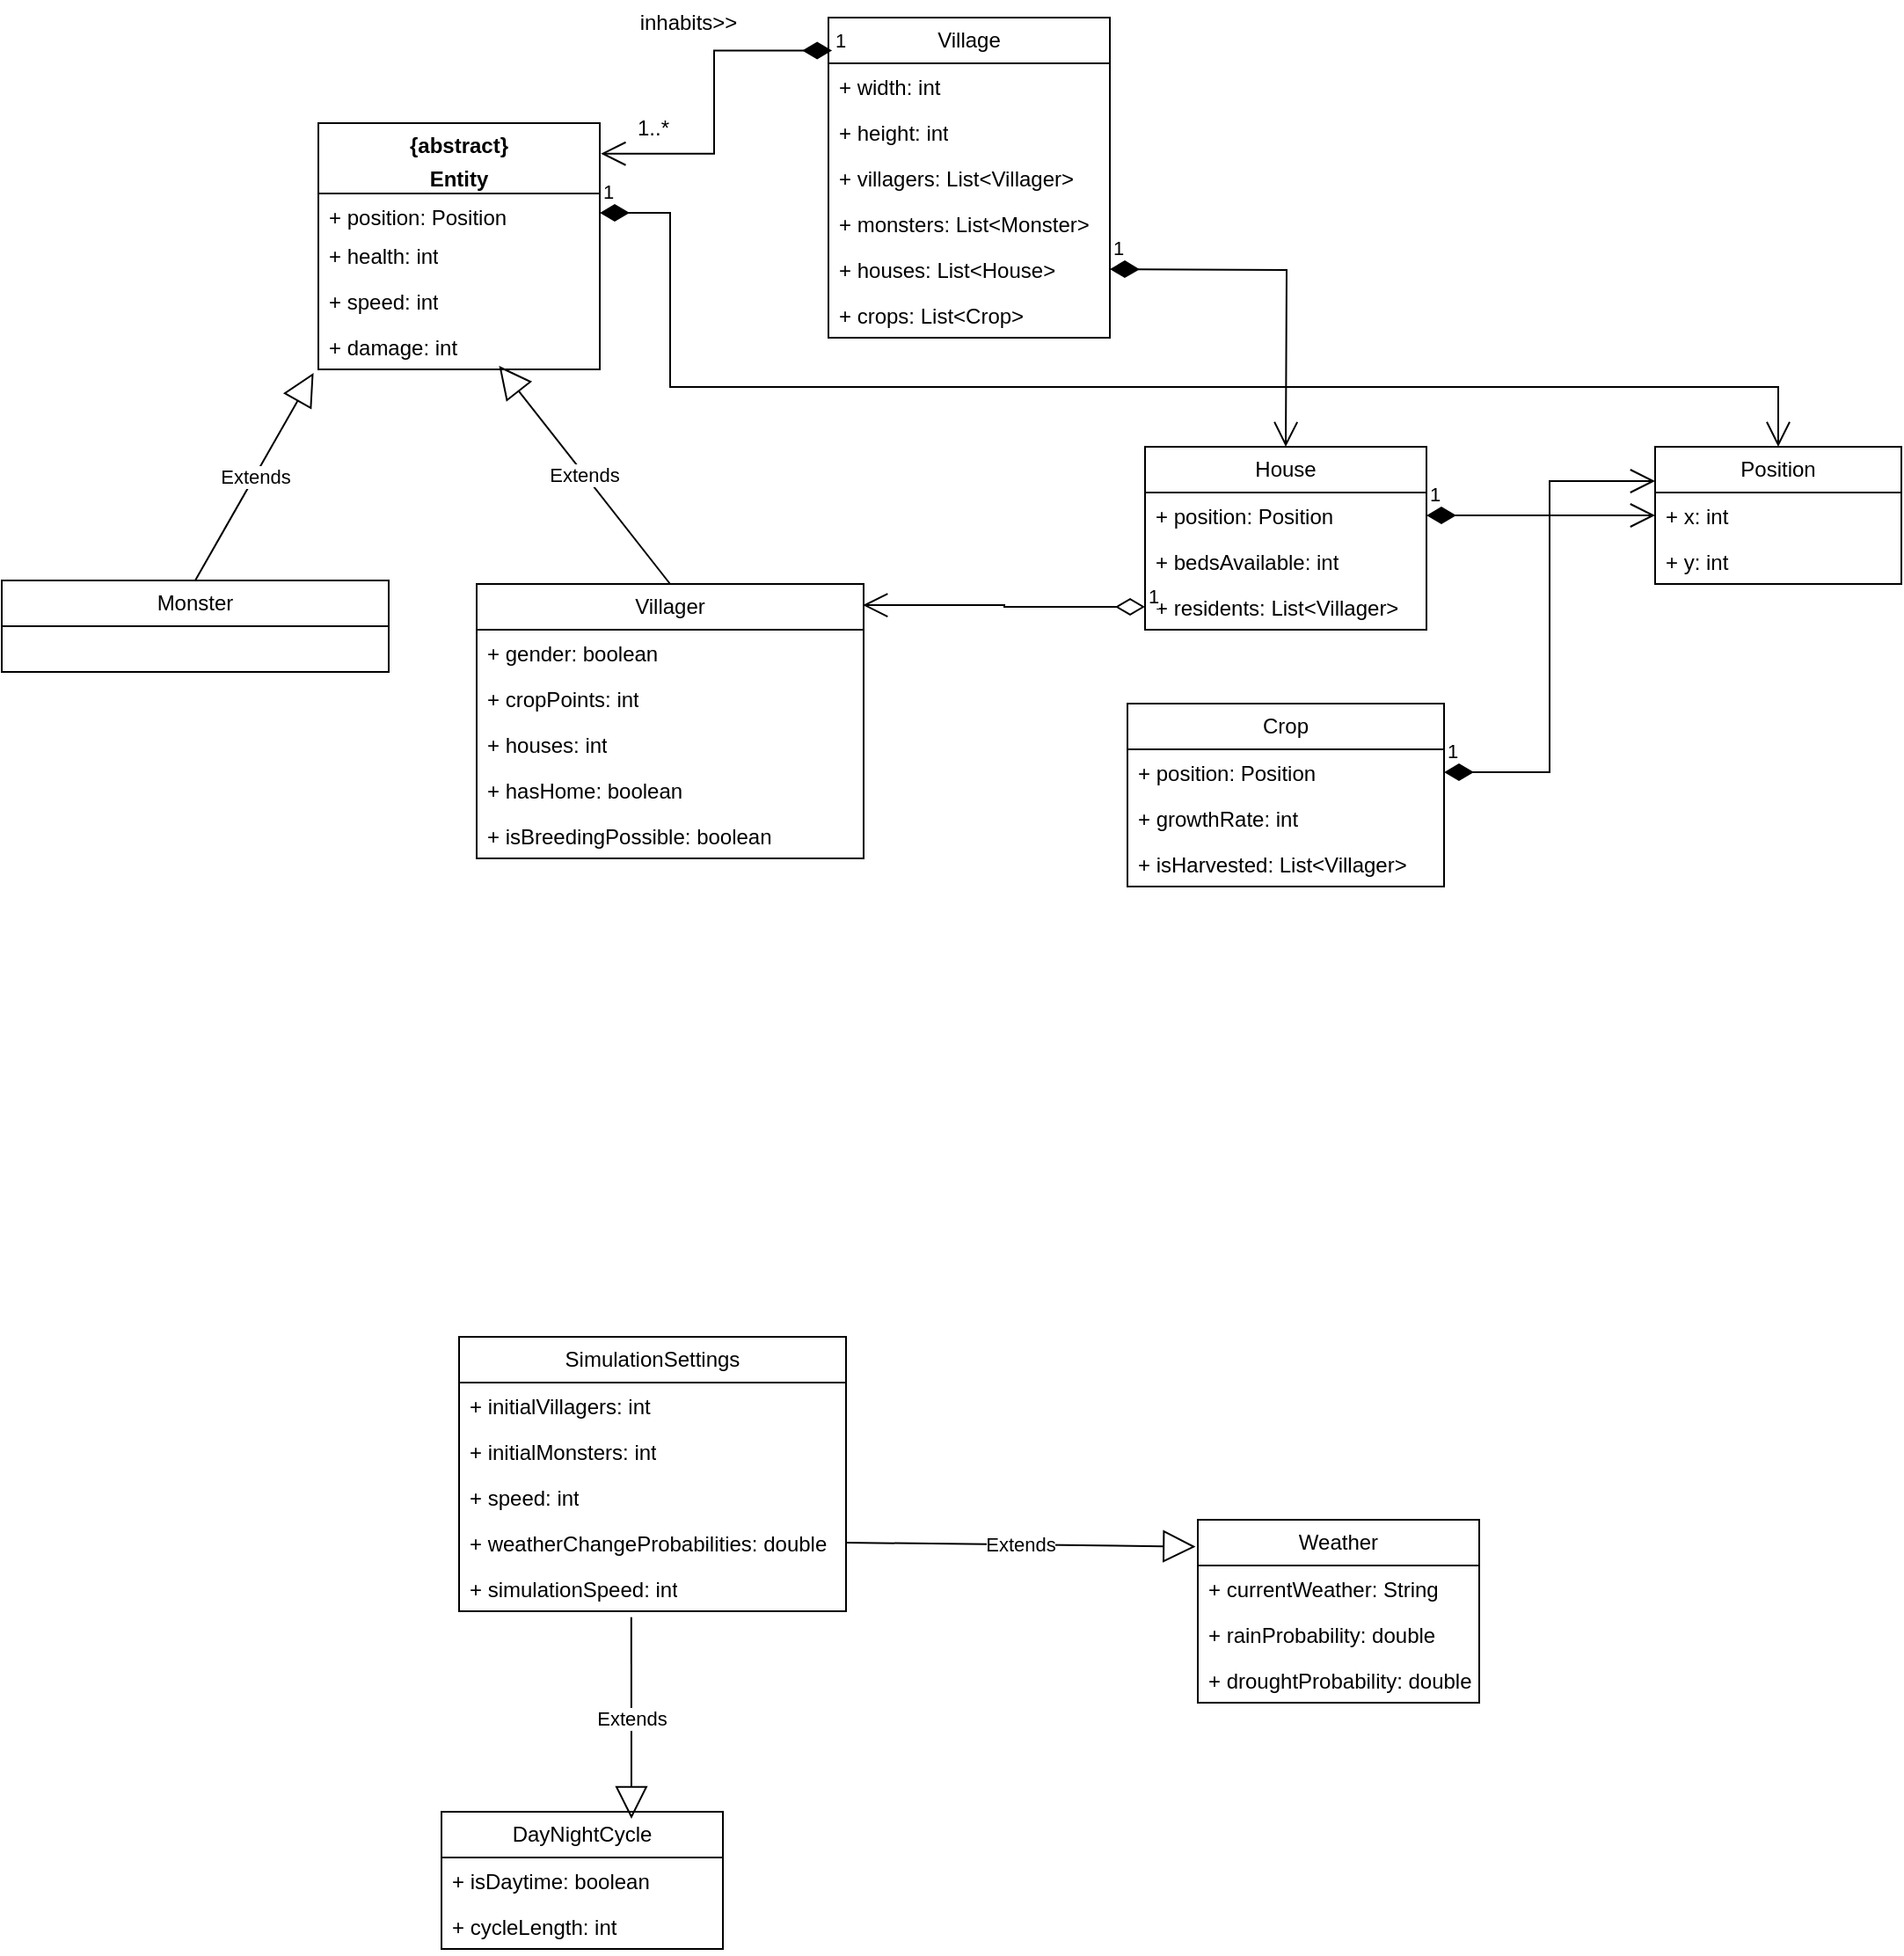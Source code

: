 <mxfile version="26.1.0">
  <diagram name="Page-1" id="hTQqBJNaPpg_Km2nFfxd">
    <mxGraphModel dx="2600" dy="870" grid="1" gridSize="10" guides="1" tooltips="1" connect="1" arrows="1" fold="1" page="1" pageScale="1" pageWidth="850" pageHeight="1100" math="0" shadow="0">
      <root>
        <mxCell id="0" />
        <mxCell id="1" parent="0" />
        <mxCell id="PzZVlZf3mxGNBQYAAvq5-1" value="Village" style="swimlane;fontStyle=0;childLayout=stackLayout;horizontal=1;startSize=26;fillColor=none;horizontalStack=0;resizeParent=1;resizeParentMax=0;resizeLast=0;collapsible=1;marginBottom=0;whiteSpace=wrap;html=1;" vertex="1" parent="1">
          <mxGeometry x="390" y="30" width="160" height="182" as="geometry">
            <mxRectangle x="40" y="40" width="80" height="30" as="alternateBounds" />
          </mxGeometry>
        </mxCell>
        <mxCell id="PzZVlZf3mxGNBQYAAvq5-2" value="+ width: int" style="text;strokeColor=none;fillColor=none;align=left;verticalAlign=top;spacingLeft=4;spacingRight=4;overflow=hidden;rotatable=0;points=[[0,0.5],[1,0.5]];portConstraint=eastwest;whiteSpace=wrap;html=1;" vertex="1" parent="PzZVlZf3mxGNBQYAAvq5-1">
          <mxGeometry y="26" width="160" height="26" as="geometry" />
        </mxCell>
        <mxCell id="PzZVlZf3mxGNBQYAAvq5-3" value="+ height: int" style="text;strokeColor=none;fillColor=none;align=left;verticalAlign=top;spacingLeft=4;spacingRight=4;overflow=hidden;rotatable=0;points=[[0,0.5],[1,0.5]];portConstraint=eastwest;whiteSpace=wrap;html=1;" vertex="1" parent="PzZVlZf3mxGNBQYAAvq5-1">
          <mxGeometry y="52" width="160" height="26" as="geometry" />
        </mxCell>
        <mxCell id="PzZVlZf3mxGNBQYAAvq5-4" value="+ villagers:&amp;nbsp;List&amp;lt;Villager&amp;gt;" style="text;strokeColor=none;fillColor=none;align=left;verticalAlign=top;spacingLeft=4;spacingRight=4;overflow=hidden;rotatable=0;points=[[0,0.5],[1,0.5]];portConstraint=eastwest;whiteSpace=wrap;html=1;" vertex="1" parent="PzZVlZf3mxGNBQYAAvq5-1">
          <mxGeometry y="78" width="160" height="26" as="geometry" />
        </mxCell>
        <mxCell id="PzZVlZf3mxGNBQYAAvq5-8" value="+ monsters:&amp;nbsp;List&amp;lt;Monster&amp;gt;" style="text;strokeColor=none;fillColor=none;align=left;verticalAlign=top;spacingLeft=4;spacingRight=4;overflow=hidden;rotatable=0;points=[[0,0.5],[1,0.5]];portConstraint=eastwest;whiteSpace=wrap;html=1;" vertex="1" parent="PzZVlZf3mxGNBQYAAvq5-1">
          <mxGeometry y="104" width="160" height="26" as="geometry" />
        </mxCell>
        <mxCell id="PzZVlZf3mxGNBQYAAvq5-9" value="+ houses:&amp;nbsp;List&amp;lt;House&amp;gt;" style="text;strokeColor=none;fillColor=none;align=left;verticalAlign=top;spacingLeft=4;spacingRight=4;overflow=hidden;rotatable=0;points=[[0,0.5],[1,0.5]];portConstraint=eastwest;whiteSpace=wrap;html=1;" vertex="1" parent="PzZVlZf3mxGNBQYAAvq5-1">
          <mxGeometry y="130" width="160" height="26" as="geometry" />
        </mxCell>
        <mxCell id="PzZVlZf3mxGNBQYAAvq5-115" value="+ crops:&amp;nbsp;List&amp;lt;Crop&amp;gt;" style="text;strokeColor=none;fillColor=none;align=left;verticalAlign=top;spacingLeft=4;spacingRight=4;overflow=hidden;rotatable=0;points=[[0,0.5],[1,0.5]];portConstraint=eastwest;whiteSpace=wrap;html=1;" vertex="1" parent="PzZVlZf3mxGNBQYAAvq5-1">
          <mxGeometry y="156" width="160" height="26" as="geometry" />
        </mxCell>
        <mxCell id="PzZVlZf3mxGNBQYAAvq5-10" value="Villager" style="swimlane;fontStyle=0;childLayout=stackLayout;horizontal=1;startSize=26;fillColor=none;horizontalStack=0;resizeParent=1;resizeParentMax=0;resizeLast=0;collapsible=1;marginBottom=0;whiteSpace=wrap;html=1;" vertex="1" parent="1">
          <mxGeometry x="190" y="352" width="220" height="156" as="geometry">
            <mxRectangle x="40" y="40" width="80" height="30" as="alternateBounds" />
          </mxGeometry>
        </mxCell>
        <mxCell id="PzZVlZf3mxGNBQYAAvq5-11" value="+ gender: boolean" style="text;strokeColor=none;fillColor=none;align=left;verticalAlign=top;spacingLeft=4;spacingRight=4;overflow=hidden;rotatable=0;points=[[0,0.5],[1,0.5]];portConstraint=eastwest;whiteSpace=wrap;html=1;" vertex="1" parent="PzZVlZf3mxGNBQYAAvq5-10">
          <mxGeometry y="26" width="220" height="26" as="geometry" />
        </mxCell>
        <mxCell id="PzZVlZf3mxGNBQYAAvq5-14" value="+ cropPoints: int" style="text;strokeColor=none;fillColor=none;align=left;verticalAlign=top;spacingLeft=4;spacingRight=4;overflow=hidden;rotatable=0;points=[[0,0.5],[1,0.5]];portConstraint=eastwest;whiteSpace=wrap;html=1;" vertex="1" parent="PzZVlZf3mxGNBQYAAvq5-10">
          <mxGeometry y="52" width="220" height="26" as="geometry" />
        </mxCell>
        <mxCell id="PzZVlZf3mxGNBQYAAvq5-15" value="+ houses: int" style="text;strokeColor=none;fillColor=none;align=left;verticalAlign=top;spacingLeft=4;spacingRight=4;overflow=hidden;rotatable=0;points=[[0,0.5],[1,0.5]];portConstraint=eastwest;whiteSpace=wrap;html=1;" vertex="1" parent="PzZVlZf3mxGNBQYAAvq5-10">
          <mxGeometry y="78" width="220" height="26" as="geometry" />
        </mxCell>
        <mxCell id="PzZVlZf3mxGNBQYAAvq5-16" value="+ hasHome: boolean" style="text;strokeColor=none;fillColor=none;align=left;verticalAlign=top;spacingLeft=4;spacingRight=4;overflow=hidden;rotatable=0;points=[[0,0.5],[1,0.5]];portConstraint=eastwest;whiteSpace=wrap;html=1;" vertex="1" parent="PzZVlZf3mxGNBQYAAvq5-10">
          <mxGeometry y="104" width="220" height="26" as="geometry" />
        </mxCell>
        <mxCell id="PzZVlZf3mxGNBQYAAvq5-17" value="+ isBreedingPossible: boolean" style="text;strokeColor=none;fillColor=none;align=left;verticalAlign=top;spacingLeft=4;spacingRight=4;overflow=hidden;rotatable=0;points=[[0,0.5],[1,0.5]];portConstraint=eastwest;whiteSpace=wrap;html=1;" vertex="1" parent="PzZVlZf3mxGNBQYAAvq5-10">
          <mxGeometry y="130" width="220" height="26" as="geometry" />
        </mxCell>
        <mxCell id="PzZVlZf3mxGNBQYAAvq5-19" value="Monster" style="swimlane;fontStyle=0;childLayout=stackLayout;horizontal=1;startSize=26;fillColor=none;horizontalStack=0;resizeParent=1;resizeParentMax=0;resizeLast=0;collapsible=1;marginBottom=0;whiteSpace=wrap;html=1;" vertex="1" parent="1">
          <mxGeometry x="-80" y="350" width="220" height="52" as="geometry">
            <mxRectangle x="40" y="40" width="80" height="30" as="alternateBounds" />
          </mxGeometry>
        </mxCell>
        <mxCell id="PzZVlZf3mxGNBQYAAvq5-28" value="Weather" style="swimlane;fontStyle=0;childLayout=stackLayout;horizontal=1;startSize=26;fillColor=none;horizontalStack=0;resizeParent=1;resizeParentMax=0;resizeLast=0;collapsible=1;marginBottom=0;whiteSpace=wrap;html=1;" vertex="1" parent="1">
          <mxGeometry x="600" y="884" width="160" height="104" as="geometry">
            <mxRectangle x="40" y="40" width="80" height="30" as="alternateBounds" />
          </mxGeometry>
        </mxCell>
        <mxCell id="PzZVlZf3mxGNBQYAAvq5-29" value="+ currentWeather: String" style="text;strokeColor=none;fillColor=none;align=left;verticalAlign=top;spacingLeft=4;spacingRight=4;overflow=hidden;rotatable=0;points=[[0,0.5],[1,0.5]];portConstraint=eastwest;whiteSpace=wrap;html=1;" vertex="1" parent="PzZVlZf3mxGNBQYAAvq5-28">
          <mxGeometry y="26" width="160" height="26" as="geometry" />
        </mxCell>
        <mxCell id="PzZVlZf3mxGNBQYAAvq5-39" value="+ rainProbability: double" style="text;strokeColor=none;fillColor=none;align=left;verticalAlign=top;spacingLeft=4;spacingRight=4;overflow=hidden;rotatable=0;points=[[0,0.5],[1,0.5]];portConstraint=eastwest;whiteSpace=wrap;html=1;" vertex="1" parent="PzZVlZf3mxGNBQYAAvq5-28">
          <mxGeometry y="52" width="160" height="26" as="geometry" />
        </mxCell>
        <mxCell id="PzZVlZf3mxGNBQYAAvq5-40" value="+ droughtProbability: double" style="text;strokeColor=none;fillColor=none;align=left;verticalAlign=top;spacingLeft=4;spacingRight=4;overflow=hidden;rotatable=0;points=[[0,0.5],[1,0.5]];portConstraint=eastwest;whiteSpace=wrap;html=1;" vertex="1" parent="PzZVlZf3mxGNBQYAAvq5-28">
          <mxGeometry y="78" width="160" height="26" as="geometry" />
        </mxCell>
        <mxCell id="PzZVlZf3mxGNBQYAAvq5-34" value="Position" style="swimlane;fontStyle=0;childLayout=stackLayout;horizontal=1;startSize=26;fillColor=none;horizontalStack=0;resizeParent=1;resizeParentMax=0;resizeLast=0;collapsible=1;marginBottom=0;whiteSpace=wrap;html=1;" vertex="1" parent="1">
          <mxGeometry x="860" y="274" width="140" height="78" as="geometry" />
        </mxCell>
        <mxCell id="PzZVlZf3mxGNBQYAAvq5-35" value="+ x: int" style="text;strokeColor=none;fillColor=none;align=left;verticalAlign=top;spacingLeft=4;spacingRight=4;overflow=hidden;rotatable=0;points=[[0,0.5],[1,0.5]];portConstraint=eastwest;whiteSpace=wrap;html=1;" vertex="1" parent="PzZVlZf3mxGNBQYAAvq5-34">
          <mxGeometry y="26" width="140" height="26" as="geometry" />
        </mxCell>
        <mxCell id="PzZVlZf3mxGNBQYAAvq5-38" value="+ y: int" style="text;strokeColor=none;fillColor=none;align=left;verticalAlign=top;spacingLeft=4;spacingRight=4;overflow=hidden;rotatable=0;points=[[0,0.5],[1,0.5]];portConstraint=eastwest;whiteSpace=wrap;html=1;" vertex="1" parent="PzZVlZf3mxGNBQYAAvq5-34">
          <mxGeometry y="52" width="140" height="26" as="geometry" />
        </mxCell>
        <mxCell id="PzZVlZf3mxGNBQYAAvq5-41" value="DayNightCycle" style="swimlane;fontStyle=0;childLayout=stackLayout;horizontal=1;startSize=26;fillColor=none;horizontalStack=0;resizeParent=1;resizeParentMax=0;resizeLast=0;collapsible=1;marginBottom=0;whiteSpace=wrap;html=1;" vertex="1" parent="1">
          <mxGeometry x="170" y="1050" width="160" height="78" as="geometry">
            <mxRectangle x="40" y="40" width="80" height="30" as="alternateBounds" />
          </mxGeometry>
        </mxCell>
        <mxCell id="PzZVlZf3mxGNBQYAAvq5-42" value="+ isDaytime: boolean" style="text;strokeColor=none;fillColor=none;align=left;verticalAlign=top;spacingLeft=4;spacingRight=4;overflow=hidden;rotatable=0;points=[[0,0.5],[1,0.5]];portConstraint=eastwest;whiteSpace=wrap;html=1;" vertex="1" parent="PzZVlZf3mxGNBQYAAvq5-41">
          <mxGeometry y="26" width="160" height="26" as="geometry" />
        </mxCell>
        <mxCell id="PzZVlZf3mxGNBQYAAvq5-43" value="+ cycleLength: int" style="text;strokeColor=none;fillColor=none;align=left;verticalAlign=top;spacingLeft=4;spacingRight=4;overflow=hidden;rotatable=0;points=[[0,0.5],[1,0.5]];portConstraint=eastwest;whiteSpace=wrap;html=1;" vertex="1" parent="PzZVlZf3mxGNBQYAAvq5-41">
          <mxGeometry y="52" width="160" height="26" as="geometry" />
        </mxCell>
        <mxCell id="PzZVlZf3mxGNBQYAAvq5-45" value="House" style="swimlane;fontStyle=0;childLayout=stackLayout;horizontal=1;startSize=26;fillColor=none;horizontalStack=0;resizeParent=1;resizeParentMax=0;resizeLast=0;collapsible=1;marginBottom=0;whiteSpace=wrap;html=1;" vertex="1" parent="1">
          <mxGeometry x="570" y="274" width="160" height="104" as="geometry">
            <mxRectangle x="40" y="40" width="80" height="30" as="alternateBounds" />
          </mxGeometry>
        </mxCell>
        <mxCell id="PzZVlZf3mxGNBQYAAvq5-47" value="+ position: Position" style="text;strokeColor=none;fillColor=none;align=left;verticalAlign=top;spacingLeft=4;spacingRight=4;overflow=hidden;rotatable=0;points=[[0,0.5],[1,0.5]];portConstraint=eastwest;whiteSpace=wrap;html=1;" vertex="1" parent="PzZVlZf3mxGNBQYAAvq5-45">
          <mxGeometry y="26" width="160" height="26" as="geometry" />
        </mxCell>
        <mxCell id="PzZVlZf3mxGNBQYAAvq5-48" value="+ bedsAvailable: int" style="text;strokeColor=none;fillColor=none;align=left;verticalAlign=top;spacingLeft=4;spacingRight=4;overflow=hidden;rotatable=0;points=[[0,0.5],[1,0.5]];portConstraint=eastwest;whiteSpace=wrap;html=1;" vertex="1" parent="PzZVlZf3mxGNBQYAAvq5-45">
          <mxGeometry y="52" width="160" height="26" as="geometry" />
        </mxCell>
        <mxCell id="PzZVlZf3mxGNBQYAAvq5-51" value="+ residents:&amp;nbsp;List&amp;lt;Villager&amp;gt;" style="text;strokeColor=none;fillColor=none;align=left;verticalAlign=top;spacingLeft=4;spacingRight=4;overflow=hidden;rotatable=0;points=[[0,0.5],[1,0.5]];portConstraint=eastwest;whiteSpace=wrap;html=1;" vertex="1" parent="PzZVlZf3mxGNBQYAAvq5-45">
          <mxGeometry y="78" width="160" height="26" as="geometry" />
        </mxCell>
        <mxCell id="PzZVlZf3mxGNBQYAAvq5-52" value="Crop" style="swimlane;fontStyle=0;childLayout=stackLayout;horizontal=1;startSize=26;fillColor=none;horizontalStack=0;resizeParent=1;resizeParentMax=0;resizeLast=0;collapsible=1;marginBottom=0;whiteSpace=wrap;html=1;" vertex="1" parent="1">
          <mxGeometry x="560" y="420" width="180" height="104" as="geometry">
            <mxRectangle x="40" y="40" width="80" height="30" as="alternateBounds" />
          </mxGeometry>
        </mxCell>
        <mxCell id="PzZVlZf3mxGNBQYAAvq5-53" value="+ position: Position" style="text;strokeColor=none;fillColor=none;align=left;verticalAlign=top;spacingLeft=4;spacingRight=4;overflow=hidden;rotatable=0;points=[[0,0.5],[1,0.5]];portConstraint=eastwest;whiteSpace=wrap;html=1;" vertex="1" parent="PzZVlZf3mxGNBQYAAvq5-52">
          <mxGeometry y="26" width="180" height="26" as="geometry" />
        </mxCell>
        <mxCell id="PzZVlZf3mxGNBQYAAvq5-54" value="+ growthRate: int" style="text;strokeColor=none;fillColor=none;align=left;verticalAlign=top;spacingLeft=4;spacingRight=4;overflow=hidden;rotatable=0;points=[[0,0.5],[1,0.5]];portConstraint=eastwest;whiteSpace=wrap;html=1;" vertex="1" parent="PzZVlZf3mxGNBQYAAvq5-52">
          <mxGeometry y="52" width="180" height="26" as="geometry" />
        </mxCell>
        <mxCell id="PzZVlZf3mxGNBQYAAvq5-55" value="+ isHarvested:&amp;nbsp;List&amp;lt;Villager&amp;gt;" style="text;strokeColor=none;fillColor=none;align=left;verticalAlign=top;spacingLeft=4;spacingRight=4;overflow=hidden;rotatable=0;points=[[0,0.5],[1,0.5]];portConstraint=eastwest;whiteSpace=wrap;html=1;" vertex="1" parent="PzZVlZf3mxGNBQYAAvq5-52">
          <mxGeometry y="78" width="180" height="26" as="geometry" />
        </mxCell>
        <mxCell id="PzZVlZf3mxGNBQYAAvq5-56" value="SimulationSettings" style="swimlane;fontStyle=0;childLayout=stackLayout;horizontal=1;startSize=26;fillColor=none;horizontalStack=0;resizeParent=1;resizeParentMax=0;resizeLast=0;collapsible=1;marginBottom=0;whiteSpace=wrap;html=1;" vertex="1" parent="1">
          <mxGeometry x="180" y="780" width="220" height="156" as="geometry">
            <mxRectangle x="40" y="40" width="80" height="30" as="alternateBounds" />
          </mxGeometry>
        </mxCell>
        <mxCell id="PzZVlZf3mxGNBQYAAvq5-57" value="+ initialVillagers: int" style="text;strokeColor=none;fillColor=none;align=left;verticalAlign=top;spacingLeft=4;spacingRight=4;overflow=hidden;rotatable=0;points=[[0,0.5],[1,0.5]];portConstraint=eastwest;whiteSpace=wrap;html=1;" vertex="1" parent="PzZVlZf3mxGNBQYAAvq5-56">
          <mxGeometry y="26" width="220" height="26" as="geometry" />
        </mxCell>
        <mxCell id="PzZVlZf3mxGNBQYAAvq5-58" value="+ initialMonsters: int" style="text;strokeColor=none;fillColor=none;align=left;verticalAlign=top;spacingLeft=4;spacingRight=4;overflow=hidden;rotatable=0;points=[[0,0.5],[1,0.5]];portConstraint=eastwest;whiteSpace=wrap;html=1;" vertex="1" parent="PzZVlZf3mxGNBQYAAvq5-56">
          <mxGeometry y="52" width="220" height="26" as="geometry" />
        </mxCell>
        <mxCell id="PzZVlZf3mxGNBQYAAvq5-59" value="+ speed: int" style="text;strokeColor=none;fillColor=none;align=left;verticalAlign=top;spacingLeft=4;spacingRight=4;overflow=hidden;rotatable=0;points=[[0,0.5],[1,0.5]];portConstraint=eastwest;whiteSpace=wrap;html=1;" vertex="1" parent="PzZVlZf3mxGNBQYAAvq5-56">
          <mxGeometry y="78" width="220" height="26" as="geometry" />
        </mxCell>
        <mxCell id="PzZVlZf3mxGNBQYAAvq5-60" value="+ weatherChangeProbabilities: double" style="text;strokeColor=none;fillColor=none;align=left;verticalAlign=top;spacingLeft=4;spacingRight=4;overflow=hidden;rotatable=0;points=[[0,0.5],[1,0.5]];portConstraint=eastwest;whiteSpace=wrap;html=1;" vertex="1" parent="PzZVlZf3mxGNBQYAAvq5-56">
          <mxGeometry y="104" width="220" height="26" as="geometry" />
        </mxCell>
        <mxCell id="PzZVlZf3mxGNBQYAAvq5-61" value="+ simulationSpeed: int" style="text;strokeColor=none;fillColor=none;align=left;verticalAlign=top;spacingLeft=4;spacingRight=4;overflow=hidden;rotatable=0;points=[[0,0.5],[1,0.5]];portConstraint=eastwest;whiteSpace=wrap;html=1;" vertex="1" parent="PzZVlZf3mxGNBQYAAvq5-56">
          <mxGeometry y="130" width="220" height="26" as="geometry" />
        </mxCell>
        <mxCell id="PzZVlZf3mxGNBQYAAvq5-71" value="1" style="endArrow=open;html=1;endSize=12;startArrow=diamondThin;startSize=14;startFill=0;edgeStyle=orthogonalEdgeStyle;align=left;verticalAlign=bottom;rounded=0;exitX=0;exitY=0.5;exitDx=0;exitDy=0;entryX=0.998;entryY=0.077;entryDx=0;entryDy=0;entryPerimeter=0;" edge="1" parent="1" source="PzZVlZf3mxGNBQYAAvq5-51" target="PzZVlZf3mxGNBQYAAvq5-10">
          <mxGeometry x="-1" y="3" relative="1" as="geometry">
            <mxPoint x="490" y="400" as="sourcePoint" />
            <mxPoint x="650" y="400" as="targetPoint" />
          </mxGeometry>
        </mxCell>
        <mxCell id="PzZVlZf3mxGNBQYAAvq5-85" value="Extends" style="endArrow=block;endSize=16;endFill=0;html=1;rounded=0;exitX=1;exitY=0.5;exitDx=0;exitDy=0;entryX=-0.008;entryY=0.147;entryDx=0;entryDy=0;entryPerimeter=0;" edge="1" parent="1" source="PzZVlZf3mxGNBQYAAvq5-60" target="PzZVlZf3mxGNBQYAAvq5-28">
          <mxGeometry width="160" relative="1" as="geometry">
            <mxPoint x="650" y="1070" as="sourcePoint" />
            <mxPoint x="810" y="1070" as="targetPoint" />
          </mxGeometry>
        </mxCell>
        <mxCell id="PzZVlZf3mxGNBQYAAvq5-87" value="Extends" style="endArrow=block;endSize=16;endFill=0;html=1;rounded=0;exitX=0.445;exitY=1.128;exitDx=0;exitDy=0;entryX=0.675;entryY=0.051;entryDx=0;entryDy=0;entryPerimeter=0;exitPerimeter=0;" edge="1" parent="1" source="PzZVlZf3mxGNBQYAAvq5-61" target="PzZVlZf3mxGNBQYAAvq5-41">
          <mxGeometry width="160" relative="1" as="geometry">
            <mxPoint x="410" y="907" as="sourcePoint" />
            <mxPoint x="609" y="909" as="targetPoint" />
          </mxGeometry>
        </mxCell>
        <mxCell id="PzZVlZf3mxGNBQYAAvq5-92" value="&lt;p style=&quot;margin: 4px 0px 0px;&quot;&gt;&lt;b&gt;{abstract}&lt;/b&gt;&lt;/p&gt;&lt;p style=&quot;margin: 4px 0px 0px;&quot;&gt;&lt;b&gt;Entity&lt;/b&gt;&lt;/p&gt;" style="swimlane;fontStyle=0;childLayout=stackLayout;horizontal=1;startSize=40;fillColor=none;horizontalStack=0;resizeParent=1;resizeParentMax=0;resizeLast=0;collapsible=1;marginBottom=0;whiteSpace=wrap;html=1;" vertex="1" parent="1">
          <mxGeometry x="100" y="90" width="160" height="140" as="geometry">
            <mxRectangle x="40" y="40" width="80" height="30" as="alternateBounds" />
          </mxGeometry>
        </mxCell>
        <mxCell id="PzZVlZf3mxGNBQYAAvq5-93" value="+ position: Position" style="text;strokeColor=none;fillColor=none;align=left;verticalAlign=top;spacingLeft=4;spacingRight=4;overflow=hidden;rotatable=0;points=[[0,0.5],[1,0.5]];portConstraint=eastwest;whiteSpace=wrap;html=1;" vertex="1" parent="PzZVlZf3mxGNBQYAAvq5-92">
          <mxGeometry y="40" width="160" height="22" as="geometry" />
        </mxCell>
        <mxCell id="PzZVlZf3mxGNBQYAAvq5-94" value="+ health: int" style="text;strokeColor=none;fillColor=none;align=left;verticalAlign=top;spacingLeft=4;spacingRight=4;overflow=hidden;rotatable=0;points=[[0,0.5],[1,0.5]];portConstraint=eastwest;whiteSpace=wrap;html=1;" vertex="1" parent="PzZVlZf3mxGNBQYAAvq5-92">
          <mxGeometry y="62" width="160" height="26" as="geometry" />
        </mxCell>
        <mxCell id="PzZVlZf3mxGNBQYAAvq5-95" value="+ speed: int" style="text;strokeColor=none;fillColor=none;align=left;verticalAlign=top;spacingLeft=4;spacingRight=4;overflow=hidden;rotatable=0;points=[[0,0.5],[1,0.5]];portConstraint=eastwest;whiteSpace=wrap;html=1;" vertex="1" parent="PzZVlZf3mxGNBQYAAvq5-92">
          <mxGeometry y="88" width="160" height="26" as="geometry" />
        </mxCell>
        <mxCell id="PzZVlZf3mxGNBQYAAvq5-102" value="+ damage: int" style="text;strokeColor=none;fillColor=none;align=left;verticalAlign=top;spacingLeft=4;spacingRight=4;overflow=hidden;rotatable=0;points=[[0,0.5],[1,0.5]];portConstraint=eastwest;whiteSpace=wrap;html=1;" vertex="1" parent="PzZVlZf3mxGNBQYAAvq5-92">
          <mxGeometry y="114" width="160" height="26" as="geometry" />
        </mxCell>
        <mxCell id="PzZVlZf3mxGNBQYAAvq5-98" value="1" style="endArrow=open;html=1;endSize=12;startArrow=diamondThin;startSize=14;startFill=1;edgeStyle=orthogonalEdgeStyle;align=left;verticalAlign=bottom;rounded=0;exitX=1;exitY=0.5;exitDx=0;exitDy=0;entryX=0.5;entryY=0;entryDx=0;entryDy=0;" edge="1" parent="1">
          <mxGeometry x="-1" y="3" relative="1" as="geometry">
            <mxPoint x="550" y="173" as="sourcePoint" />
            <mxPoint x="650" y="274" as="targetPoint" />
          </mxGeometry>
        </mxCell>
        <mxCell id="PzZVlZf3mxGNBQYAAvq5-100" value="1" style="endArrow=open;html=1;endSize=12;startArrow=diamondThin;startSize=14;startFill=1;edgeStyle=orthogonalEdgeStyle;align=left;verticalAlign=bottom;rounded=0;exitX=1;exitY=0.5;exitDx=0;exitDy=0;" edge="1" parent="1" source="PzZVlZf3mxGNBQYAAvq5-47" target="PzZVlZf3mxGNBQYAAvq5-34">
          <mxGeometry x="-1" y="3" relative="1" as="geometry">
            <mxPoint x="460" y="400" as="sourcePoint" />
            <mxPoint x="620" y="400" as="targetPoint" />
          </mxGeometry>
        </mxCell>
        <mxCell id="PzZVlZf3mxGNBQYAAvq5-106" value="1" style="endArrow=open;html=1;endSize=12;startArrow=diamondThin;startSize=14;startFill=1;edgeStyle=orthogonalEdgeStyle;align=left;verticalAlign=bottom;rounded=0;exitX=1;exitY=0.5;exitDx=0;exitDy=0;entryX=0;entryY=0.25;entryDx=0;entryDy=0;" edge="1" parent="1" source="PzZVlZf3mxGNBQYAAvq5-53" target="PzZVlZf3mxGNBQYAAvq5-34">
          <mxGeometry x="-1" y="3" relative="1" as="geometry">
            <mxPoint x="460" y="350" as="sourcePoint" />
            <mxPoint x="620" y="350" as="targetPoint" />
          </mxGeometry>
        </mxCell>
        <mxCell id="PzZVlZf3mxGNBQYAAvq5-109" value="Extends" style="endArrow=block;endSize=16;endFill=0;html=1;rounded=0;exitX=0.5;exitY=0;exitDx=0;exitDy=0;entryX=-0.017;entryY=1.077;entryDx=0;entryDy=0;entryPerimeter=0;" edge="1" parent="1" source="PzZVlZf3mxGNBQYAAvq5-19" target="PzZVlZf3mxGNBQYAAvq5-102">
          <mxGeometry width="160" relative="1" as="geometry">
            <mxPoint x="460" y="330" as="sourcePoint" />
            <mxPoint x="620" y="330" as="targetPoint" />
          </mxGeometry>
        </mxCell>
        <mxCell id="PzZVlZf3mxGNBQYAAvq5-110" value="Extends" style="endArrow=block;endSize=16;endFill=0;html=1;rounded=0;exitX=0.5;exitY=0;exitDx=0;exitDy=0;entryX=0.642;entryY=0.923;entryDx=0;entryDy=0;entryPerimeter=0;" edge="1" parent="1" source="PzZVlZf3mxGNBQYAAvq5-10" target="PzZVlZf3mxGNBQYAAvq5-102">
          <mxGeometry width="160" relative="1" as="geometry">
            <mxPoint x="40" y="360" as="sourcePoint" />
            <mxPoint x="107" y="232" as="targetPoint" />
          </mxGeometry>
        </mxCell>
        <mxCell id="PzZVlZf3mxGNBQYAAvq5-111" value="1" style="endArrow=open;html=1;endSize=12;startArrow=diamondThin;startSize=14;startFill=1;edgeStyle=orthogonalEdgeStyle;align=left;verticalAlign=bottom;rounded=0;exitX=0.013;exitY=0.103;exitDx=0;exitDy=0;exitPerimeter=0;entryX=1.004;entryY=0.124;entryDx=0;entryDy=0;entryPerimeter=0;" edge="1" parent="1" source="PzZVlZf3mxGNBQYAAvq5-1" target="PzZVlZf3mxGNBQYAAvq5-92">
          <mxGeometry x="-1" y="3" relative="1" as="geometry">
            <mxPoint x="460" y="330" as="sourcePoint" />
            <mxPoint x="620" y="330" as="targetPoint" />
          </mxGeometry>
        </mxCell>
        <mxCell id="PzZVlZf3mxGNBQYAAvq5-112" value="1" style="endArrow=open;html=1;endSize=12;startArrow=diamondThin;startSize=14;startFill=1;edgeStyle=orthogonalEdgeStyle;align=left;verticalAlign=bottom;rounded=0;exitX=1;exitY=0.5;exitDx=0;exitDy=0;entryX=0.5;entryY=0;entryDx=0;entryDy=0;" edge="1" parent="1" source="PzZVlZf3mxGNBQYAAvq5-93" target="PzZVlZf3mxGNBQYAAvq5-34">
          <mxGeometry x="-1" y="3" relative="1" as="geometry">
            <mxPoint x="460" y="330" as="sourcePoint" />
            <mxPoint x="620" y="330" as="targetPoint" />
            <Array as="points">
              <mxPoint x="300" y="141" />
              <mxPoint x="300" y="240" />
              <mxPoint x="930" y="240" />
            </Array>
          </mxGeometry>
        </mxCell>
        <mxCell id="PzZVlZf3mxGNBQYAAvq5-113" value="&lt;span style=&quot;font-weight: normal;&quot;&gt;1..*&lt;/span&gt;" style="text;align=center;fontStyle=1;verticalAlign=middle;spacingLeft=3;spacingRight=3;strokeColor=none;rotatable=0;points=[[0,0.5],[1,0.5]];portConstraint=eastwest;html=1;" vertex="1" parent="1">
          <mxGeometry x="250" y="80" width="80" height="26" as="geometry" />
        </mxCell>
        <mxCell id="PzZVlZf3mxGNBQYAAvq5-114" value="&lt;span style=&quot;font-weight: normal;&quot;&gt;inhabits&amp;gt;&amp;gt;&lt;/span&gt;" style="text;align=center;fontStyle=1;verticalAlign=middle;spacingLeft=3;spacingRight=3;strokeColor=none;rotatable=0;points=[[0,0.5],[1,0.5]];portConstraint=eastwest;html=1;" vertex="1" parent="1">
          <mxGeometry x="270" y="20" width="80" height="26" as="geometry" />
        </mxCell>
      </root>
    </mxGraphModel>
  </diagram>
</mxfile>
